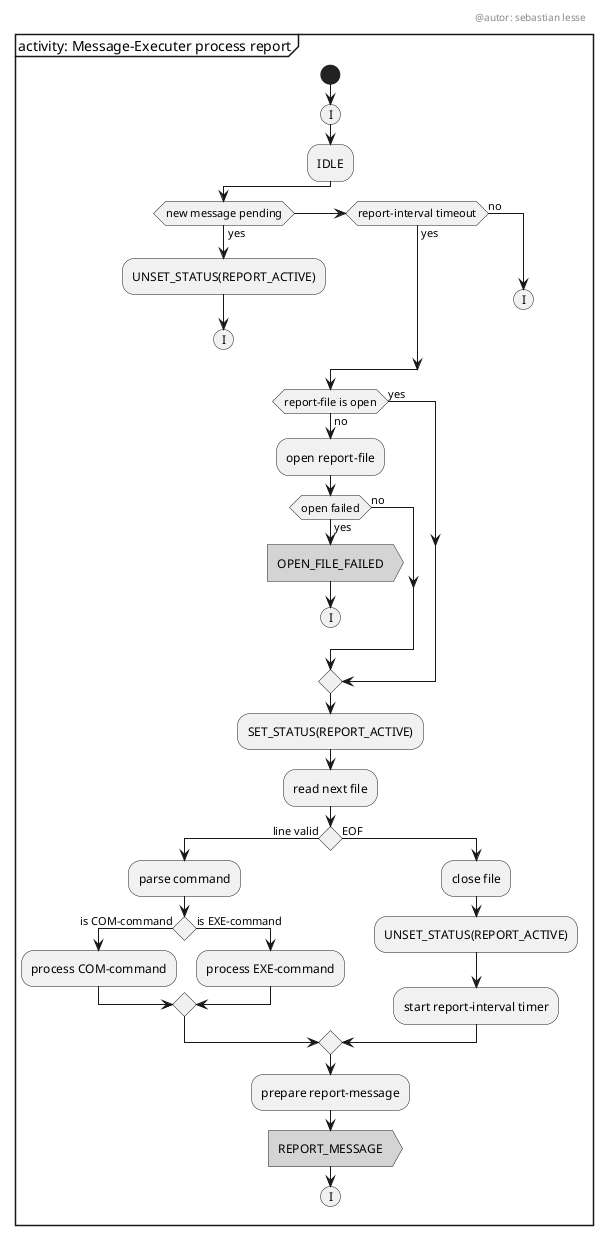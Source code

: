 @startuml

skinparam monochrome true

header
@autor: sebastian lesse
endheader

mainframe activity: Message-Executer process report

start

(I)
:IDLE;

if (new message pending) then (yes)

	:UNSET_STATUS(REPORT_ACTIVE);
	(I)
	detach

elseif (report-interval timeout) then (yes)

else (no)
	(I)
	detach
endif

if (report-file is open) then (yes)

else (no)
	:open report-file;
	if (open failed) then (yes)
		#pink:OPEN_FILE_FAILED>
		(I)
		detach
	else (no)

	endif

endif

:SET_STATUS(REPORT_ACTIVE);
:read next file;

if () then (line valid)
	
	:parse command;
	if () then (is COM-command)
		:process COM-command;
	else (is EXE-command)
		:process EXE-command;
	endif

else (EOF)
	:close file;
	:UNSET_STATUS(REPORT_ACTIVE);
	:start report-interval timer;
endif

:prepare report-message;
#pink:REPORT_MESSAGE>

(I)

@enduml